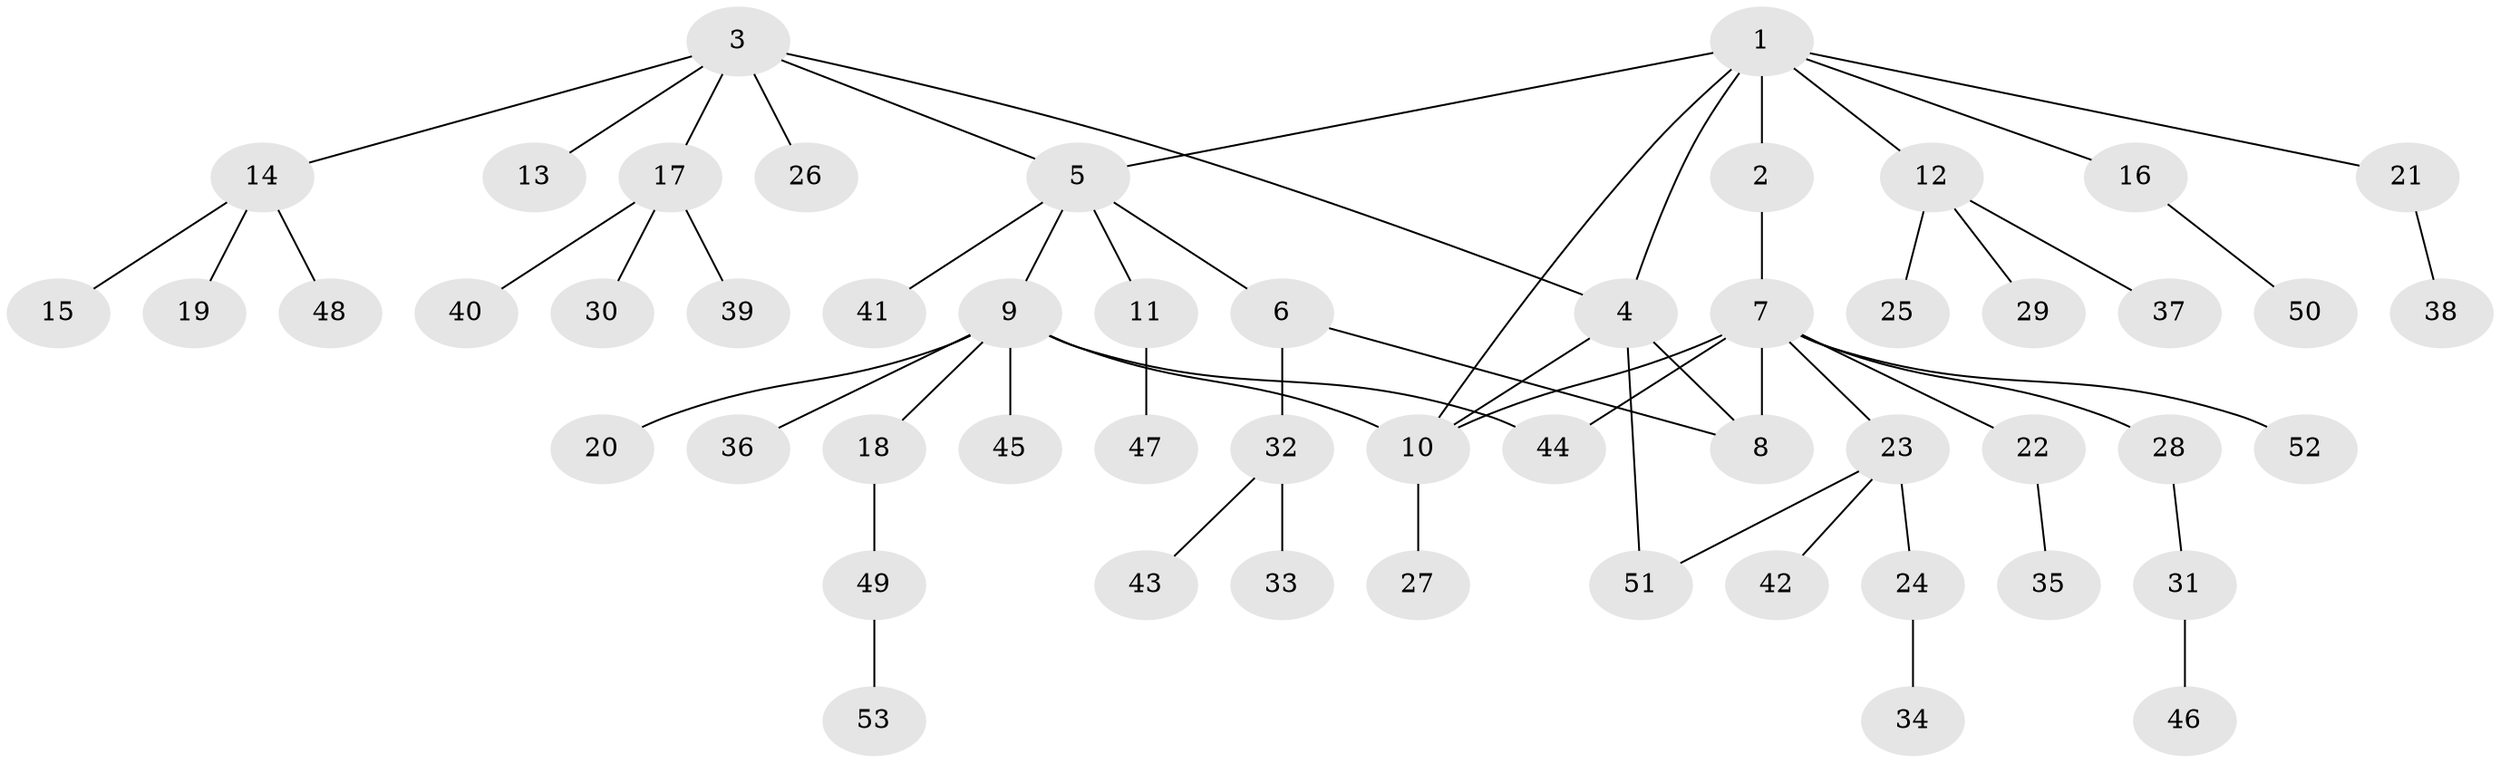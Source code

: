 // coarse degree distribution, {7: 0.0625, 3: 0.0625, 4: 0.1875, 6: 0.0625, 2: 0.125, 1: 0.5}
// Generated by graph-tools (version 1.1) at 2025/52/03/04/25 22:52:08]
// undirected, 53 vertices, 60 edges
graph export_dot {
  node [color=gray90,style=filled];
  1;
  2;
  3;
  4;
  5;
  6;
  7;
  8;
  9;
  10;
  11;
  12;
  13;
  14;
  15;
  16;
  17;
  18;
  19;
  20;
  21;
  22;
  23;
  24;
  25;
  26;
  27;
  28;
  29;
  30;
  31;
  32;
  33;
  34;
  35;
  36;
  37;
  38;
  39;
  40;
  41;
  42;
  43;
  44;
  45;
  46;
  47;
  48;
  49;
  50;
  51;
  52;
  53;
  1 -- 2;
  1 -- 4;
  1 -- 5;
  1 -- 10;
  1 -- 12;
  1 -- 16;
  1 -- 21;
  2 -- 7;
  3 -- 4;
  3 -- 5;
  3 -- 13;
  3 -- 14;
  3 -- 17;
  3 -- 26;
  4 -- 8;
  4 -- 10;
  4 -- 51;
  5 -- 6;
  5 -- 9;
  5 -- 11;
  5 -- 41;
  6 -- 8;
  6 -- 32;
  7 -- 8;
  7 -- 10;
  7 -- 22;
  7 -- 23;
  7 -- 28;
  7 -- 44;
  7 -- 52;
  9 -- 10;
  9 -- 18;
  9 -- 20;
  9 -- 36;
  9 -- 44;
  9 -- 45;
  10 -- 27;
  11 -- 47;
  12 -- 25;
  12 -- 29;
  12 -- 37;
  14 -- 15;
  14 -- 19;
  14 -- 48;
  16 -- 50;
  17 -- 30;
  17 -- 39;
  17 -- 40;
  18 -- 49;
  21 -- 38;
  22 -- 35;
  23 -- 24;
  23 -- 42;
  23 -- 51;
  24 -- 34;
  28 -- 31;
  31 -- 46;
  32 -- 33;
  32 -- 43;
  49 -- 53;
}
